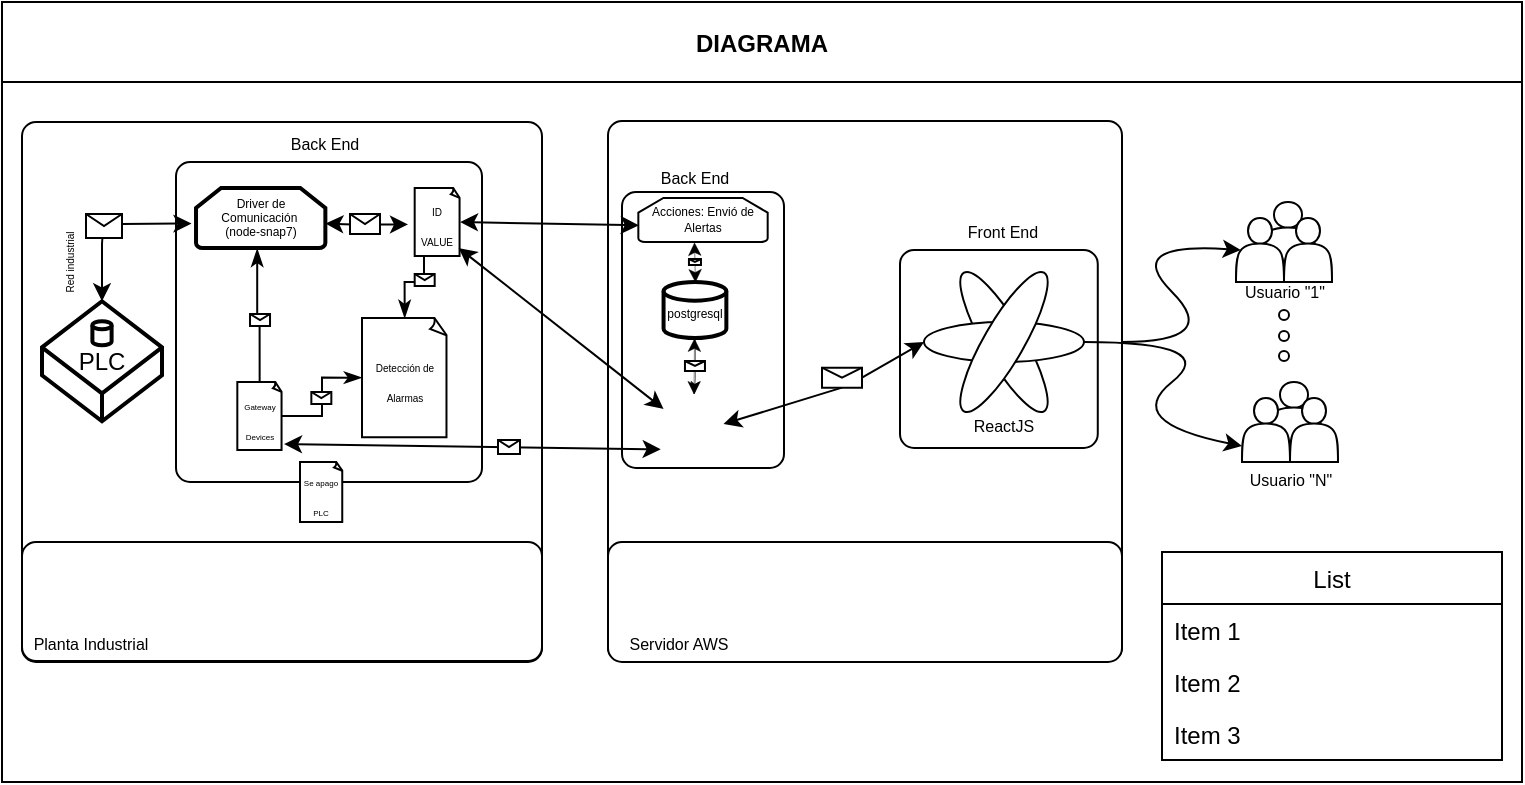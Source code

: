 <mxfile version="14.9.3" type="github">
  <diagram id="dgKpjPPaI4LAme8W9m-0" name="Page-1">
    <mxGraphModel dx="1689" dy="528" grid="1" gridSize="10" guides="1" tooltips="1" connect="1" arrows="1" fold="1" page="1" pageScale="1" pageWidth="827" pageHeight="1169" math="0" shadow="0">
      <root>
        <mxCell id="0" />
        <mxCell id="1" parent="0" />
        <UserObject label="" id="KOM_lpvtxGSNcEZmbtH8-15">
          <mxCell style="rounded=1;whiteSpace=wrap;html=1;absoluteArcSize=1;arcSize=14;strokeWidth=1;pointerEvents=0;startSize=40;" vertex="1" parent="1">
            <mxGeometry x="283" y="149.5" width="257" height="270" as="geometry" />
          </mxCell>
        </UserObject>
        <mxCell id="KOM_lpvtxGSNcEZmbtH8-64" value="" style="rounded=1;whiteSpace=wrap;html=1;absoluteArcSize=1;arcSize=14;strokeWidth=1;pointerEvents=0;startSize=40;" vertex="1" parent="1">
          <mxGeometry x="283" y="360" width="257" height="60" as="geometry" />
        </mxCell>
        <mxCell id="KOM_lpvtxGSNcEZmbtH8-50" value="" style="rounded=1;whiteSpace=wrap;html=1;absoluteArcSize=1;arcSize=14;strokeWidth=1;pointerEvents=0;startSize=40;" vertex="1" parent="1">
          <mxGeometry x="-10" y="150" width="260" height="270" as="geometry" />
        </mxCell>
        <mxCell id="KOM_lpvtxGSNcEZmbtH8-63" value="" style="rounded=1;whiteSpace=wrap;html=1;absoluteArcSize=1;arcSize=14;strokeWidth=1;pointerEvents=0;startSize=40;" vertex="1" parent="1">
          <mxGeometry x="-10" y="360" width="260" height="59.5" as="geometry" />
        </mxCell>
        <mxCell id="KOM_lpvtxGSNcEZmbtH8-32" value="" style="rounded=1;whiteSpace=wrap;html=1;absoluteArcSize=1;arcSize=14;strokeWidth=1;pointerEvents=0;startSize=40;" vertex="1" parent="1">
          <mxGeometry x="290" y="185" width="81" height="138" as="geometry" />
        </mxCell>
        <mxCell id="KOM_lpvtxGSNcEZmbtH8-30" value="" style="rounded=1;whiteSpace=wrap;html=1;absoluteArcSize=1;arcSize=14;strokeWidth=1;pointerEvents=0;startSize=40;" vertex="1" parent="1">
          <mxGeometry x="429" y="214" width="98.89" height="99" as="geometry" />
        </mxCell>
        <mxCell id="KOM_lpvtxGSNcEZmbtH8-10" value="" style="rounded=1;whiteSpace=wrap;html=1;absoluteArcSize=1;arcSize=14;strokeWidth=1;pointerEvents=0;startSize=40;" vertex="1" parent="1">
          <mxGeometry x="67" y="170" width="153" height="160" as="geometry" />
        </mxCell>
        <mxCell id="IHtDv6OHQ2jKne3Ynyix-73" value="PLC" style="whiteSpace=wrap;html=1;shape=mxgraph.basic.isocube;isoAngle=23.33;pointerEvents=0;startSize=40;strokeWidth=2;" parent="1" vertex="1">
          <mxGeometry y="239.64" width="60" height="60" as="geometry" />
        </mxCell>
        <mxCell id="IHtDv6OHQ2jKne3Ynyix-31" value="" style="group" parent="1" vertex="1" connectable="0">
          <mxGeometry x="597" y="190" width="48" height="40" as="geometry" />
        </mxCell>
        <mxCell id="IHtDv6OHQ2jKne3Ynyix-29" value="" style="shape=actor;whiteSpace=wrap;html=1;" parent="IHtDv6OHQ2jKne3Ynyix-31" vertex="1">
          <mxGeometry x="12" width="28" height="32" as="geometry" />
        </mxCell>
        <mxCell id="IHtDv6OHQ2jKne3Ynyix-1" value="" style="shape=actor;whiteSpace=wrap;html=1;" parent="IHtDv6OHQ2jKne3Ynyix-31" vertex="1">
          <mxGeometry y="8" width="24" height="32" as="geometry" />
        </mxCell>
        <mxCell id="IHtDv6OHQ2jKne3Ynyix-30" value="" style="shape=actor;whiteSpace=wrap;html=1;" parent="IHtDv6OHQ2jKne3Ynyix-31" vertex="1">
          <mxGeometry x="24" y="8" width="24" height="32" as="geometry" />
        </mxCell>
        <mxCell id="IHtDv6OHQ2jKne3Ynyix-36" value="" style="group" parent="1" vertex="1" connectable="0">
          <mxGeometry x="440.99" y="220.359" width="80" height="90" as="geometry" />
        </mxCell>
        <mxCell id="IHtDv6OHQ2jKne3Ynyix-34" value="" style="ellipse;whiteSpace=wrap;html=1;pointerEvents=0;startSize=40;rotation=150;" parent="IHtDv6OHQ2jKne3Ynyix-36" vertex="1">
          <mxGeometry x="30" y="-0.359" width="20" height="80" as="geometry" />
        </mxCell>
        <mxCell id="IHtDv6OHQ2jKne3Ynyix-33" value="" style="ellipse;whiteSpace=wrap;html=1;pointerEvents=0;startSize=40;rotation=90;" parent="IHtDv6OHQ2jKne3Ynyix-36" vertex="1">
          <mxGeometry x="30" y="-0.359" width="20" height="80" as="geometry" />
        </mxCell>
        <mxCell id="IHtDv6OHQ2jKne3Ynyix-35" value="" style="ellipse;whiteSpace=wrap;html=1;pointerEvents=0;startSize=40;rotation=30;" parent="IHtDv6OHQ2jKne3Ynyix-36" vertex="1">
          <mxGeometry x="30" y="-0.359" width="20" height="80" as="geometry" />
        </mxCell>
        <mxCell id="IHtDv6OHQ2jKne3Ynyix-39" value="" style="curved=1;endArrow=classic;html=1;startSize=40;entryX=0.1;entryY=0.5;entryDx=0;entryDy=0;entryPerimeter=0;" parent="1" target="IHtDv6OHQ2jKne3Ynyix-1" edge="1">
          <mxGeometry width="50" height="50" relative="1" as="geometry">
            <mxPoint x="540" y="260" as="sourcePoint" />
            <mxPoint x="590" y="210" as="targetPoint" />
            <Array as="points">
              <mxPoint x="590" y="260" />
              <mxPoint x="540" y="210" />
            </Array>
          </mxGeometry>
        </mxCell>
        <mxCell id="IHtDv6OHQ2jKne3Ynyix-40" value="" style="group" parent="1" vertex="1" connectable="0">
          <mxGeometry x="600" y="280" width="48" height="40" as="geometry" />
        </mxCell>
        <mxCell id="IHtDv6OHQ2jKne3Ynyix-41" value="" style="shape=actor;whiteSpace=wrap;html=1;" parent="IHtDv6OHQ2jKne3Ynyix-40" vertex="1">
          <mxGeometry x="12" width="28" height="32" as="geometry" />
        </mxCell>
        <mxCell id="IHtDv6OHQ2jKne3Ynyix-42" value="" style="shape=actor;whiteSpace=wrap;html=1;" parent="IHtDv6OHQ2jKne3Ynyix-40" vertex="1">
          <mxGeometry y="8" width="24" height="32" as="geometry" />
        </mxCell>
        <mxCell id="IHtDv6OHQ2jKne3Ynyix-43" value="" style="shape=actor;whiteSpace=wrap;html=1;" parent="IHtDv6OHQ2jKne3Ynyix-40" vertex="1">
          <mxGeometry x="24" y="8" width="24" height="32" as="geometry" />
        </mxCell>
        <mxCell id="IHtDv6OHQ2jKne3Ynyix-44" value="" style="curved=1;endArrow=classic;html=1;startSize=40;exitX=0.5;exitY=0;exitDx=0;exitDy=0;entryX=0;entryY=0.75;entryDx=0;entryDy=0;" parent="1" source="IHtDv6OHQ2jKne3Ynyix-33" target="IHtDv6OHQ2jKne3Ynyix-42" edge="1">
          <mxGeometry width="50" height="50" relative="1" as="geometry">
            <mxPoint x="550" y="270" as="sourcePoint" />
            <mxPoint x="600" y="220" as="targetPoint" />
            <Array as="points">
              <mxPoint x="590" y="260" />
              <mxPoint x="540" y="300" />
            </Array>
          </mxGeometry>
        </mxCell>
        <mxCell id="IHtDv6OHQ2jKne3Ynyix-50" value="" style="group" parent="1" vertex="1" connectable="0">
          <mxGeometry x="618.5" y="244" width="5" height="25.5" as="geometry" />
        </mxCell>
        <mxCell id="IHtDv6OHQ2jKne3Ynyix-46" value="" style="ellipse;whiteSpace=wrap;html=1;aspect=fixed;pointerEvents=0;startSize=40;" parent="IHtDv6OHQ2jKne3Ynyix-50" vertex="1">
          <mxGeometry y="10.5" width="5" height="5" as="geometry" />
        </mxCell>
        <mxCell id="IHtDv6OHQ2jKne3Ynyix-48" value="" style="ellipse;whiteSpace=wrap;html=1;aspect=fixed;pointerEvents=0;startSize=40;" parent="IHtDv6OHQ2jKne3Ynyix-50" vertex="1">
          <mxGeometry width="5" height="5" as="geometry" />
        </mxCell>
        <mxCell id="IHtDv6OHQ2jKne3Ynyix-49" value="" style="ellipse;whiteSpace=wrap;html=1;aspect=fixed;pointerEvents=0;startSize=40;" parent="IHtDv6OHQ2jKne3Ynyix-50" vertex="1">
          <mxGeometry y="20.5" width="5" height="5" as="geometry" />
        </mxCell>
        <mxCell id="KOM_lpvtxGSNcEZmbtH8-43" value="" style="edgeStyle=orthogonalEdgeStyle;rounded=0;jumpSize=3;orthogonalLoop=1;jettySize=auto;html=1;endArrow=classicThin;endFill=1;strokeWidth=0.25;" edge="1" parent="1" source="IHtDv6OHQ2jKne3Ynyix-52" target="KOM_lpvtxGSNcEZmbtH8-14">
          <mxGeometry relative="1" as="geometry" />
        </mxCell>
        <mxCell id="IHtDv6OHQ2jKne3Ynyix-52" value="&lt;font style=&quot;font-size: 6px&quot;&gt;postgresql&lt;/font&gt;" style="strokeWidth=2;html=1;shape=mxgraph.flowchart.database;whiteSpace=wrap;pointerEvents=0;startSize=40;align=center;" parent="1" vertex="1">
          <mxGeometry x="310.78" y="230" width="31.4" height="28" as="geometry" />
        </mxCell>
        <mxCell id="KOM_lpvtxGSNcEZmbtH8-4" style="edgeStyle=orthogonalEdgeStyle;rounded=0;orthogonalLoop=1;jettySize=auto;html=1;exitX=1;exitY=0.5;exitDx=0;exitDy=0;exitPerimeter=0;entryX=0;entryY=0.5;entryDx=0;entryDy=0;entryPerimeter=0;endArrow=classicThin;endFill=1;" edge="1" parent="1" source="IHtDv6OHQ2jKne3Ynyix-68" target="IHtDv6OHQ2jKne3Ynyix-69">
          <mxGeometry relative="1" as="geometry">
            <Array as="points">
              <mxPoint x="140" y="297" />
              <mxPoint x="140" y="278" />
            </Array>
          </mxGeometry>
        </mxCell>
        <mxCell id="KOM_lpvtxGSNcEZmbtH8-5" style="edgeStyle=orthogonalEdgeStyle;rounded=0;orthogonalLoop=1;jettySize=auto;html=1;exitX=0.5;exitY=0;exitDx=0;exitDy=0;exitPerimeter=0;entryX=0.473;entryY=1.014;entryDx=0;entryDy=0;entryPerimeter=0;endArrow=classicThin;endFill=1;" edge="1" parent="1" source="IHtDv6OHQ2jKne3Ynyix-68" target="IHtDv6OHQ2jKne3Ynyix-87">
          <mxGeometry relative="1" as="geometry" />
        </mxCell>
        <mxCell id="IHtDv6OHQ2jKne3Ynyix-68" value="&lt;span style=&quot;font-size: 4px ; line-height: 60%&quot;&gt;Gateway&lt;br&gt;Devices&lt;br&gt;&lt;/span&gt;" style="whiteSpace=wrap;html=1;shape=mxgraph.basic.document;pointerEvents=0;startSize=40;" parent="1" vertex="1">
          <mxGeometry x="97.66" y="280" width="22.34" height="34" as="geometry" />
        </mxCell>
        <mxCell id="IHtDv6OHQ2jKne3Ynyix-69" value="&lt;span style=&quot;font-size: 5px&quot;&gt;Detección de Alarmas&lt;br&gt;&lt;/span&gt;" style="whiteSpace=wrap;html=1;shape=mxgraph.basic.document;pointerEvents=0;startSize=40;" parent="1" vertex="1">
          <mxGeometry x="160" y="248" width="42.67" height="59.64" as="geometry" />
        </mxCell>
        <mxCell id="KOM_lpvtxGSNcEZmbtH8-2" style="edgeStyle=orthogonalEdgeStyle;rounded=0;orthogonalLoop=1;jettySize=auto;html=1;exitX=0.5;exitY=1;exitDx=0;exitDy=0;exitPerimeter=0;entryX=0.5;entryY=0;entryDx=0;entryDy=0;entryPerimeter=0;endArrow=classicThin;endFill=1;" edge="1" parent="1" source="IHtDv6OHQ2jKne3Ynyix-70" target="IHtDv6OHQ2jKne3Ynyix-69">
          <mxGeometry relative="1" as="geometry">
            <Array as="points">
              <mxPoint x="191" y="230" />
              <mxPoint x="181" y="230" />
            </Array>
          </mxGeometry>
        </mxCell>
        <mxCell id="IHtDv6OHQ2jKne3Ynyix-70" value="&lt;span style=&quot;font-size: 5px&quot;&gt;ID&lt;br&gt;VALUE&lt;br&gt;&lt;/span&gt;" style="whiteSpace=wrap;html=1;shape=mxgraph.basic.document;pointerEvents=0;startSize=40;" parent="1" vertex="1">
          <mxGeometry x="186.34" y="183" width="22.67" height="34" as="geometry" />
        </mxCell>
        <mxCell id="IHtDv6OHQ2jKne3Ynyix-71" value="&lt;font style=&quot;font-size: 4px&quot;&gt;Se apago PLC&lt;/font&gt;" style="whiteSpace=wrap;html=1;shape=mxgraph.basic.document;pointerEvents=0;startSize=40;" parent="1" vertex="1">
          <mxGeometry x="129.0" y="320" width="21.34" height="30" as="geometry" />
        </mxCell>
        <mxCell id="IHtDv6OHQ2jKne3Ynyix-72" value="" style="strokeWidth=2;html=1;shape=mxgraph.flowchart.database;whiteSpace=wrap;pointerEvents=0;startSize=40;" parent="1" vertex="1">
          <mxGeometry x="25.2" y="249.64" width="9.6" height="12" as="geometry" />
        </mxCell>
        <mxCell id="IHtDv6OHQ2jKne3Ynyix-87" value="&lt;p style=&quot;line-height: 120% ; font-size: 6px&quot;&gt;Driver de Comunicación&amp;nbsp;&lt;br&gt;(node-snap7)&lt;/p&gt;" style="strokeWidth=2;html=1;shape=mxgraph.flowchart.loop_limit;whiteSpace=wrap;pointerEvents=0;startSize=40;" parent="1" vertex="1">
          <mxGeometry x="77.01" y="183" width="64.67" height="30" as="geometry" />
        </mxCell>
        <mxCell id="IHtDv6OHQ2jKne3Ynyix-88" value="" style="endArrow=classic;startArrow=classic;html=1;exitX=0.5;exitY=0;exitDx=0;exitDy=0;exitPerimeter=0;entryX=-0.035;entryY=0.592;entryDx=0;entryDy=0;entryPerimeter=0;" parent="1" source="IHtDv6OHQ2jKne3Ynyix-73" target="IHtDv6OHQ2jKne3Ynyix-87" edge="1">
          <mxGeometry width="50" height="50" relative="1" as="geometry">
            <mxPoint x="120" y="300" as="sourcePoint" />
            <mxPoint x="170" y="250" as="targetPoint" />
            <Array as="points">
              <mxPoint x="30" y="201" />
            </Array>
          </mxGeometry>
        </mxCell>
        <mxCell id="IHtDv6OHQ2jKne3Ynyix-89" value="" style="shape=message;html=1;whiteSpace=wrap;html=1;outlineConnect=0;pointerEvents=0;startSize=40;strokeWidth=1;" parent="1" vertex="1">
          <mxGeometry x="22" y="196" width="18" height="12" as="geometry" />
        </mxCell>
        <mxCell id="IHtDv6OHQ2jKne3Ynyix-92" value="&lt;font style=&quot;font-size: 5px&quot;&gt;Red industrial&lt;/font&gt;" style="text;html=1;strokeColor=none;fillColor=none;align=center;verticalAlign=middle;whiteSpace=wrap;rounded=0;pointerEvents=0;startSize=40;rotation=-90;" parent="1" vertex="1">
          <mxGeometry x="-23.0" y="210" width="70" height="20" as="geometry" />
        </mxCell>
        <mxCell id="IHtDv6OHQ2jKne3Ynyix-94" value="" style="shape=image;verticalLabelPosition=bottom;labelBackgroundColor=#ffffff;verticalAlign=top;aspect=fixed;imageAspect=0;image=https://image.flaticon.com/icons/png/512/25/25007.png;" parent="1" vertex="1">
          <mxGeometry x="4.5" y="365" width="40" height="40" as="geometry" />
        </mxCell>
        <mxCell id="IHtDv6OHQ2jKne3Ynyix-96" value="" style="endArrow=classic;startArrow=classic;html=1;entryX=-0.035;entryY=0.592;entryDx=0;entryDy=0;entryPerimeter=0;" parent="1" edge="1">
          <mxGeometry width="50" height="50" relative="1" as="geometry">
            <mxPoint x="183.01" y="201.24" as="sourcePoint" />
            <mxPoint x="141.677" y="200.76" as="targetPoint" />
            <Array as="points">
              <mxPoint x="154.01" y="201.24" />
            </Array>
          </mxGeometry>
        </mxCell>
        <mxCell id="KOM_lpvtxGSNcEZmbtH8-1" value="" style="shape=message;html=1;whiteSpace=wrap;html=1;outlineConnect=0;pointerEvents=0;startSize=40;strokeWidth=1;" vertex="1" parent="1">
          <mxGeometry x="154" y="196" width="15" height="10" as="geometry" />
        </mxCell>
        <mxCell id="KOM_lpvtxGSNcEZmbtH8-3" value="" style="shape=message;html=1;whiteSpace=wrap;html=1;outlineConnect=0;pointerEvents=0;startSize=40;strokeWidth=1;" vertex="1" parent="1">
          <mxGeometry x="186.34" y="226" width="10" height="6" as="geometry" />
        </mxCell>
        <mxCell id="KOM_lpvtxGSNcEZmbtH8-6" value="" style="shape=message;html=1;whiteSpace=wrap;html=1;outlineConnect=0;pointerEvents=0;startSize=40;strokeWidth=1;" vertex="1" parent="1">
          <mxGeometry x="104.01" y="246" width="10" height="6" as="geometry" />
        </mxCell>
        <mxCell id="KOM_lpvtxGSNcEZmbtH8-7" value="" style="shape=message;html=1;whiteSpace=wrap;html=1;outlineConnect=0;pointerEvents=0;startSize=40;strokeWidth=1;" vertex="1" parent="1">
          <mxGeometry x="134.67" y="285" width="10" height="6" as="geometry" />
        </mxCell>
        <mxCell id="KOM_lpvtxGSNcEZmbtH8-11" value="&lt;p style=&quot;line-height: 120% ; font-size: 6px&quot;&gt;Acciones: Envió de Alertas&lt;/p&gt;" style="strokeWidth=1;html=1;shape=mxgraph.flowchart.loop_limit;whiteSpace=wrap;pointerEvents=0;startSize=40;" vertex="1" parent="1">
          <mxGeometry x="298.17" y="188" width="64.67" height="22" as="geometry" />
        </mxCell>
        <mxCell id="KOM_lpvtxGSNcEZmbtH8-14" value="" style="shape=image;verticalLabelPosition=bottom;labelBackgroundColor=#ffffff;verticalAlign=top;aspect=fixed;imageAspect=0;image=https://www.returngis.net/wp-content/uploads/2019/08/graphql-logo.png;" vertex="1" parent="1">
          <mxGeometry x="310.78" y="286" width="30" height="30" as="geometry" />
        </mxCell>
        <mxCell id="KOM_lpvtxGSNcEZmbtH8-17" value="" style="endArrow=classic;startArrow=classic;html=1;entryX=0.97;entryY=0.882;entryDx=0;entryDy=0;entryPerimeter=0;exitX=0;exitY=0.25;exitDx=0;exitDy=0;" edge="1" parent="1" source="KOM_lpvtxGSNcEZmbtH8-14" target="IHtDv6OHQ2jKne3Ynyix-70">
          <mxGeometry width="50" height="50" relative="1" as="geometry">
            <mxPoint x="193.01" y="211.24" as="sourcePoint" />
            <mxPoint x="151.677" y="210.76" as="targetPoint" />
          </mxGeometry>
        </mxCell>
        <mxCell id="KOM_lpvtxGSNcEZmbtH8-18" value="" style="endArrow=classic;startArrow=classic;html=1;entryX=1.045;entryY=0.912;entryDx=0;entryDy=0;entryPerimeter=0;exitX=-0.048;exitY=0.922;exitDx=0;exitDy=0;exitPerimeter=0;" edge="1" parent="1" source="KOM_lpvtxGSNcEZmbtH8-14" target="IHtDv6OHQ2jKne3Ynyix-68">
          <mxGeometry width="50" height="50" relative="1" as="geometry">
            <mxPoint x="300" y="310" as="sourcePoint" />
            <mxPoint x="219.01" y="210" as="targetPoint" />
          </mxGeometry>
        </mxCell>
        <mxCell id="KOM_lpvtxGSNcEZmbtH8-22" value="&lt;font style=&quot;font-size: 8px&quot;&gt;ReactJS&lt;/font&gt;" style="text;html=1;strokeColor=none;fillColor=none;align=center;verticalAlign=middle;whiteSpace=wrap;rounded=0;pointerEvents=0;startSize=40;" vertex="1" parent="1">
          <mxGeometry x="460.99" y="291" width="40" height="20" as="geometry" />
        </mxCell>
        <mxCell id="KOM_lpvtxGSNcEZmbtH8-24" value="&lt;font style=&quot;font-size: 8px&quot;&gt;Usuario &quot;N&quot;&lt;/font&gt;" style="text;html=1;strokeColor=none;fillColor=none;align=center;verticalAlign=middle;whiteSpace=wrap;rounded=0;pointerEvents=0;startSize=40;" vertex="1" parent="1">
          <mxGeometry x="596.5" y="318" width="55" height="20" as="geometry" />
        </mxCell>
        <mxCell id="KOM_lpvtxGSNcEZmbtH8-25" value="&lt;font style=&quot;font-size: 8px&quot;&gt;Usuario &quot;1&quot;&lt;/font&gt;" style="text;html=1;strokeColor=none;fillColor=none;align=center;verticalAlign=middle;whiteSpace=wrap;rounded=0;pointerEvents=0;startSize=40;" vertex="1" parent="1">
          <mxGeometry x="593.5" y="224" width="55" height="20" as="geometry" />
        </mxCell>
        <mxCell id="KOM_lpvtxGSNcEZmbtH8-31" value="&lt;span style=&quot;font-size: 8px&quot;&gt;Front End&lt;/span&gt;" style="text;html=1;strokeColor=none;fillColor=none;align=center;verticalAlign=middle;whiteSpace=wrap;rounded=0;pointerEvents=0;startSize=40;" vertex="1" parent="1">
          <mxGeometry x="453.49" y="194" width="55" height="20" as="geometry" />
        </mxCell>
        <mxCell id="IHtDv6OHQ2jKne3Ynyix-59" value="" style="endArrow=classic;startArrow=none;html=1;exitX=0.5;exitY=1;exitDx=0;exitDy=0;entryX=1;entryY=0.5;entryDx=0;entryDy=0;" parent="1" source="KOM_lpvtxGSNcEZmbtH8-37" target="KOM_lpvtxGSNcEZmbtH8-14" edge="1">
          <mxGeometry width="50" height="50" relative="1" as="geometry">
            <mxPoint x="430.99" y="262" as="sourcePoint" />
            <mxPoint x="370.99" y="262" as="targetPoint" />
          </mxGeometry>
        </mxCell>
        <mxCell id="KOM_lpvtxGSNcEZmbtH8-35" value="" style="endArrow=classic;startArrow=classic;html=1;entryX=0.5;entryY=0;entryDx=0;entryDy=0;jumpSize=3;strokeWidth=0.25;" edge="1" parent="1" target="KOM_lpvtxGSNcEZmbtH8-14">
          <mxGeometry width="50" height="50" relative="1" as="geometry">
            <mxPoint x="326" y="258" as="sourcePoint" />
            <mxPoint x="287.997" y="258.0" as="targetPoint" />
            <Array as="points" />
          </mxGeometry>
        </mxCell>
        <mxCell id="KOM_lpvtxGSNcEZmbtH8-36" value="" style="shape=message;html=1;whiteSpace=wrap;html=1;outlineConnect=0;pointerEvents=0;startSize=40;strokeWidth=1;" vertex="1" parent="1">
          <mxGeometry x="321.48" y="269.5" width="10" height="5" as="geometry" />
        </mxCell>
        <mxCell id="KOM_lpvtxGSNcEZmbtH8-37" value="" style="shape=message;html=1;whiteSpace=wrap;html=1;outlineConnect=0;pointerEvents=0;startSize=40;strokeWidth=1;" vertex="1" parent="1">
          <mxGeometry x="390" y="272.82" width="20" height="10" as="geometry" />
        </mxCell>
        <mxCell id="KOM_lpvtxGSNcEZmbtH8-38" value="" style="endArrow=none;startArrow=classic;html=1;exitX=0.5;exitY=1;exitDx=0;exitDy=0;entryX=1;entryY=0.5;entryDx=0;entryDy=0;" edge="1" parent="1" source="IHtDv6OHQ2jKne3Ynyix-33" target="KOM_lpvtxGSNcEZmbtH8-37">
          <mxGeometry width="50" height="50" relative="1" as="geometry">
            <mxPoint x="440.99" y="260" as="sourcePoint" />
            <mxPoint x="343.98" y="302.5" as="targetPoint" />
          </mxGeometry>
        </mxCell>
        <mxCell id="KOM_lpvtxGSNcEZmbtH8-39" value="&lt;span style=&quot;font-size: 8px&quot;&gt;Back End&lt;/span&gt;" style="text;html=1;strokeColor=none;fillColor=none;align=center;verticalAlign=middle;whiteSpace=wrap;rounded=0;pointerEvents=0;startSize=40;" vertex="1" parent="1">
          <mxGeometry x="298.98" y="167" width="55" height="20" as="geometry" />
        </mxCell>
        <mxCell id="KOM_lpvtxGSNcEZmbtH8-40" value="" style="endArrow=classic;startArrow=classic;html=1;entryX=0.5;entryY=0;entryDx=0;entryDy=0;jumpSize=3;strokeWidth=0.25;" edge="1" parent="1">
          <mxGeometry width="50" height="50" relative="1" as="geometry">
            <mxPoint x="326" y="210" as="sourcePoint" />
            <mxPoint x="326.48" y="230" as="targetPoint" />
            <Array as="points" />
          </mxGeometry>
        </mxCell>
        <mxCell id="KOM_lpvtxGSNcEZmbtH8-41" value="" style="shape=message;html=1;whiteSpace=wrap;html=1;outlineConnect=0;pointerEvents=0;startSize=40;strokeWidth=1;" vertex="1" parent="1">
          <mxGeometry x="323.48" y="218.5" width="6" height="3" as="geometry" />
        </mxCell>
        <mxCell id="KOM_lpvtxGSNcEZmbtH8-44" value="" style="endArrow=classic;startArrow=classic;html=1;entryX=1;entryY=0.5;entryDx=0;entryDy=0;entryPerimeter=0;exitX=0.003;exitY=0.621;exitDx=0;exitDy=0;exitPerimeter=0;" edge="1" parent="1" source="KOM_lpvtxGSNcEZmbtH8-11" target="IHtDv6OHQ2jKne3Ynyix-70">
          <mxGeometry width="50" height="50" relative="1" as="geometry">
            <mxPoint x="288.11" y="220.36" as="sourcePoint" />
            <mxPoint x="186.34" y="126.86" as="targetPoint" />
          </mxGeometry>
        </mxCell>
        <mxCell id="KOM_lpvtxGSNcEZmbtH8-45" value="" style="shape=message;html=1;whiteSpace=wrap;html=1;outlineConnect=0;pointerEvents=0;startSize=40;strokeWidth=1;" vertex="1" parent="1">
          <mxGeometry x="228" y="309" width="11" height="7" as="geometry" />
        </mxCell>
        <mxCell id="KOM_lpvtxGSNcEZmbtH8-48" value="&lt;span style=&quot;font-size: 8px&quot;&gt;Back End&lt;/span&gt;" style="text;html=1;strokeColor=none;fillColor=none;align=center;verticalAlign=middle;whiteSpace=wrap;rounded=0;pointerEvents=0;startSize=40;" vertex="1" parent="1">
          <mxGeometry x="114.01" y="150" width="55" height="20" as="geometry" />
        </mxCell>
        <mxCell id="KOM_lpvtxGSNcEZmbtH8-51" value="&lt;span style=&quot;font-size: 8px&quot;&gt;Planta Industrial&lt;/span&gt;" style="text;html=1;strokeColor=none;fillColor=none;align=center;verticalAlign=middle;whiteSpace=wrap;rounded=0;pointerEvents=0;startSize=40;" vertex="1" parent="1">
          <mxGeometry x="-10.99" y="400" width="70.99" height="20" as="geometry" />
        </mxCell>
        <mxCell id="KOM_lpvtxGSNcEZmbtH8-60" value="" style="shape=image;verticalLabelPosition=bottom;labelBackgroundColor=#ffffff;verticalAlign=top;aspect=fixed;imageAspect=0;image=https://cdn.pixabay.com/photo/2014/12/14/15/57/server-567944_960_720.png;" vertex="1" parent="1">
          <mxGeometry x="298.38" y="370" width="30.74" height="36.25" as="geometry" />
        </mxCell>
        <mxCell id="KOM_lpvtxGSNcEZmbtH8-61" value="&lt;span style=&quot;font-size: 8px&quot;&gt;Servidor AWS&lt;br&gt;&lt;/span&gt;" style="text;html=1;strokeColor=none;fillColor=none;align=center;verticalAlign=middle;whiteSpace=wrap;rounded=0;pointerEvents=0;startSize=40;" vertex="1" parent="1">
          <mxGeometry x="283" y="399.5" width="70.99" height="20" as="geometry" />
        </mxCell>
        <mxCell id="KOM_lpvtxGSNcEZmbtH8-65" value="DIAGRAMA" style="swimlane;pointerEvents=0;startSize=40;strokeWidth=1;" vertex="1" parent="1">
          <mxGeometry x="-20" y="90" width="760" height="390" as="geometry" />
        </mxCell>
        <mxCell id="KOM_lpvtxGSNcEZmbtH8-66" value="List" style="swimlane;fontStyle=0;childLayout=stackLayout;horizontal=1;startSize=26;horizontalStack=0;resizeParent=1;resizeParentMax=0;resizeLast=0;collapsible=1;marginBottom=0;pointerEvents=0;strokeWidth=1;" vertex="1" parent="KOM_lpvtxGSNcEZmbtH8-65">
          <mxGeometry x="580" y="275" width="170" height="104" as="geometry" />
        </mxCell>
        <mxCell id="KOM_lpvtxGSNcEZmbtH8-67" value="Item 1" style="text;strokeColor=none;fillColor=none;align=left;verticalAlign=top;spacingLeft=4;spacingRight=4;overflow=hidden;rotatable=0;points=[[0,0.5],[1,0.5]];portConstraint=eastwest;" vertex="1" parent="KOM_lpvtxGSNcEZmbtH8-66">
          <mxGeometry y="26" width="170" height="26" as="geometry" />
        </mxCell>
        <mxCell id="KOM_lpvtxGSNcEZmbtH8-68" value="Item 2" style="text;strokeColor=none;fillColor=none;align=left;verticalAlign=top;spacingLeft=4;spacingRight=4;overflow=hidden;rotatable=0;points=[[0,0.5],[1,0.5]];portConstraint=eastwest;" vertex="1" parent="KOM_lpvtxGSNcEZmbtH8-66">
          <mxGeometry y="52" width="170" height="26" as="geometry" />
        </mxCell>
        <mxCell id="KOM_lpvtxGSNcEZmbtH8-69" value="Item 3" style="text;strokeColor=none;fillColor=none;align=left;verticalAlign=top;spacingLeft=4;spacingRight=4;overflow=hidden;rotatable=0;points=[[0,0.5],[1,0.5]];portConstraint=eastwest;" vertex="1" parent="KOM_lpvtxGSNcEZmbtH8-66">
          <mxGeometry y="78" width="170" height="26" as="geometry" />
        </mxCell>
      </root>
    </mxGraphModel>
  </diagram>
</mxfile>

